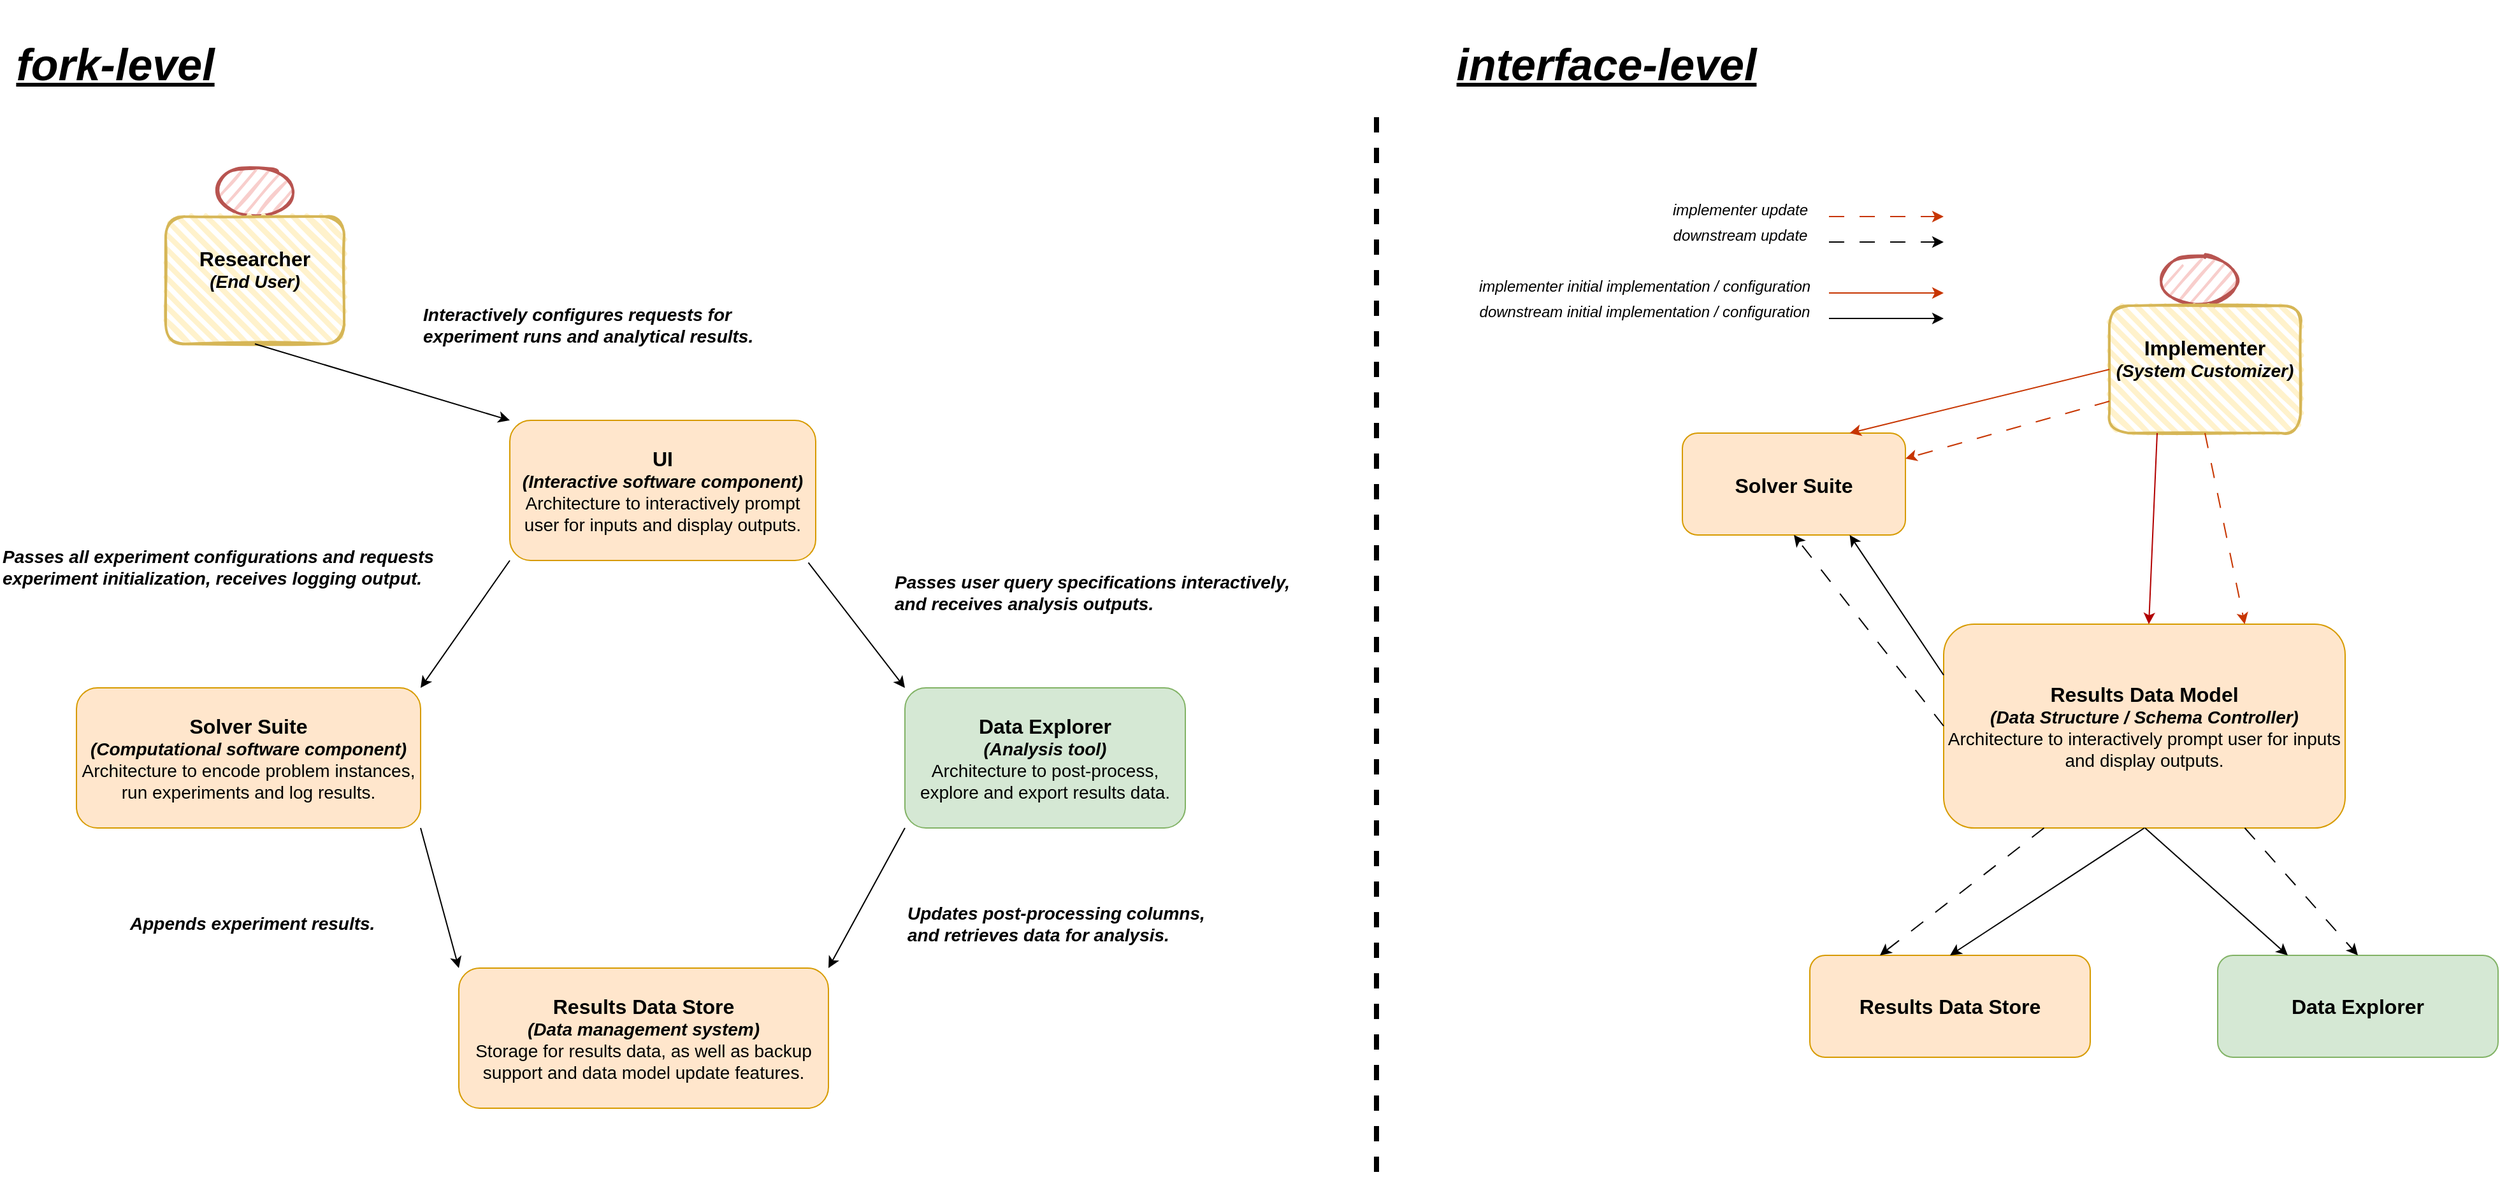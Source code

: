 <mxfile version="24.3.1" type="github">
  <diagram name="Page-1" id="tMpC0LhPOoGcTv_hHfYI">
    <mxGraphModel dx="2970" dy="1500" grid="1" gridSize="10" guides="1" tooltips="1" connect="1" arrows="1" fold="1" page="1" pageScale="1" pageWidth="850" pageHeight="1100" math="0" shadow="0">
      <root>
        <mxCell id="0" />
        <mxCell id="1" parent="0" />
        <mxCell id="NSehEJJ4nhmmulNn3Ske-30" value="&lt;font style=&quot;font-size: 16px;&quot;&gt;Data Explorer&lt;/font&gt;&lt;div&gt;&lt;i&gt;(Analysis tool)&lt;/i&gt;&lt;/div&gt;&lt;div&gt;&lt;span style=&quot;font-weight: normal;&quot;&gt;Architecture to post-process, explore and export results data.&lt;/span&gt;&lt;/div&gt;" style="rounded=1;whiteSpace=wrap;html=1;fillColor=#d5e8d4;strokeColor=#82b366;fontSize=14;fontStyle=1" parent="1" vertex="1">
          <mxGeometry x="160" y="630" width="220" height="110" as="geometry" />
        </mxCell>
        <mxCell id="NSehEJJ4nhmmulNn3Ske-41" value="" style="endArrow=classic;html=1;rounded=0;exitX=0;exitY=1;exitDx=0;exitDy=0;entryX=1;entryY=0;entryDx=0;entryDy=0;" parent="1" source="NSehEJJ4nhmmulNn3Ske-30" target="NSehEJJ4nhmmulNn3Ske-50" edge="1">
          <mxGeometry width="50" height="50" relative="1" as="geometry">
            <mxPoint x="-5" y="460" as="sourcePoint" />
            <mxPoint x="65" y="770" as="targetPoint" />
          </mxGeometry>
        </mxCell>
        <mxCell id="NSehEJJ4nhmmulNn3Ske-45" value="" style="endArrow=classic;html=1;rounded=0;entryX=0;entryY=0;entryDx=0;entryDy=0;exitX=1;exitY=1;exitDx=0;exitDy=0;" parent="1" source="NSehEJJ4nhmmulNn3Ske-51" target="NSehEJJ4nhmmulNn3Ske-50" edge="1">
          <mxGeometry width="50" height="50" relative="1" as="geometry">
            <mxPoint x="-120" y="650" as="sourcePoint" />
            <mxPoint x="-55" y="770" as="targetPoint" />
          </mxGeometry>
        </mxCell>
        <mxCell id="NSehEJJ4nhmmulNn3Ske-48" value="" style="endArrow=classic;html=1;rounded=0;entryX=0;entryY=0;entryDx=0;entryDy=0;exitX=0.976;exitY=1.015;exitDx=0;exitDy=0;exitPerimeter=0;" parent="1" source="NSehEJJ4nhmmulNn3Ske-49" target="NSehEJJ4nhmmulNn3Ske-30" edge="1">
          <mxGeometry width="50" height="50" relative="1" as="geometry">
            <mxPoint x="80" y="450" as="sourcePoint" />
            <mxPoint x="40" y="510" as="targetPoint" />
          </mxGeometry>
        </mxCell>
        <mxCell id="NSehEJJ4nhmmulNn3Ske-49" value="&lt;div&gt;&lt;font size=&quot;3&quot;&gt;UI&lt;/font&gt;&lt;/div&gt;&lt;div&gt;&lt;i&gt;(Interactive software component)&lt;/i&gt;&lt;/div&gt;&lt;div&gt;&lt;span style=&quot;font-weight: normal;&quot;&gt;Architecture to interactively prompt user for inputs and display outputs.&lt;/span&gt;&lt;/div&gt;" style="rounded=1;whiteSpace=wrap;html=1;fillColor=#ffe6cc;strokeColor=#d79b00;fontSize=14;fontStyle=1" parent="1" vertex="1">
          <mxGeometry x="-150" y="420" width="240" height="110" as="geometry" />
        </mxCell>
        <mxCell id="NSehEJJ4nhmmulNn3Ske-50" value="&lt;div&gt;&lt;font size=&quot;3&quot;&gt;Results Data Store&lt;/font&gt;&lt;/div&gt;&lt;div&gt;&lt;i&gt;(Data management system)&lt;/i&gt;&lt;/div&gt;&lt;div&gt;&lt;span style=&quot;font-weight: normal;&quot;&gt;Storage for results data, as well as backup support and data model update features.&lt;/span&gt;&lt;br&gt;&lt;/div&gt;" style="rounded=1;whiteSpace=wrap;html=1;fillColor=#ffe6cc;strokeColor=#d79b00;fontSize=14;fontStyle=1" parent="1" vertex="1">
          <mxGeometry x="-190" y="850" width="290" height="110" as="geometry" />
        </mxCell>
        <mxCell id="NSehEJJ4nhmmulNn3Ske-51" value="&lt;div&gt;&lt;font size=&quot;3&quot;&gt;Solver Suite&lt;/font&gt;&lt;/div&gt;&lt;div&gt;&lt;i&gt;(Computational software component)&lt;/i&gt;&lt;/div&gt;&lt;div&gt;&lt;span style=&quot;font-weight: normal;&quot;&gt;Architecture to encode problem instances, run experiments and &lt;/span&gt;&lt;span style=&quot;font-weight: 400;&quot;&gt;log results.&lt;/span&gt;&lt;/div&gt;" style="rounded=1;whiteSpace=wrap;html=1;fillColor=#ffe6cc;strokeColor=#d79b00;fontSize=14;fontStyle=1" parent="1" vertex="1">
          <mxGeometry x="-490" y="630" width="270" height="110" as="geometry" />
        </mxCell>
        <mxCell id="NSehEJJ4nhmmulNn3Ske-52" value="Passes user query specifications interactively,&amp;nbsp;&lt;div&gt;and receives analysis outputs.&lt;/div&gt;" style="text;html=1;align=left;verticalAlign=middle;resizable=0;points=[];autosize=1;strokeColor=none;fillColor=none;fontSize=14;fontStyle=3" parent="1" vertex="1">
          <mxGeometry x="150" y="530" width="310" height="50" as="geometry" />
        </mxCell>
        <mxCell id="NSehEJJ4nhmmulNn3Ske-53" value="Updates post-processing columns,&amp;nbsp;&lt;div&gt;and retrieves data for analysis.&lt;/div&gt;" style="text;html=1;align=left;verticalAlign=middle;resizable=0;points=[];autosize=1;strokeColor=none;fillColor=none;fontSize=14;fontStyle=3" parent="1" vertex="1">
          <mxGeometry x="160" y="790" width="240" height="50" as="geometry" />
        </mxCell>
        <mxCell id="NSehEJJ4nhmmulNn3Ske-54" value="Appends experiment results." style="text;html=1;align=left;verticalAlign=middle;resizable=0;points=[];autosize=1;strokeColor=none;fillColor=none;fontSize=14;fontStyle=3" parent="1" vertex="1">
          <mxGeometry x="-450" y="800" width="200" height="30" as="geometry" />
        </mxCell>
        <mxCell id="NSehEJJ4nhmmulNn3Ske-55" value="" style="endArrow=classic;html=1;rounded=0;entryX=1;entryY=0;entryDx=0;entryDy=0;exitX=0;exitY=1;exitDx=0;exitDy=0;" parent="1" source="NSehEJJ4nhmmulNn3Ske-49" target="NSehEJJ4nhmmulNn3Ske-51" edge="1">
          <mxGeometry width="50" height="50" relative="1" as="geometry">
            <mxPoint x="109" y="452" as="sourcePoint" />
            <mxPoint x="160" y="570" as="targetPoint" />
          </mxGeometry>
        </mxCell>
        <mxCell id="NSehEJJ4nhmmulNn3Ske-56" value="Passes all experiment configurations and requests&amp;nbsp;&lt;div&gt;experiment initialization, receives logging output.&lt;/div&gt;" style="text;html=1;align=left;verticalAlign=middle;resizable=0;points=[];autosize=1;strokeColor=none;fillColor=none;fontSize=14;fontStyle=3" parent="1" vertex="1">
          <mxGeometry x="-550" y="510" width="340" height="50" as="geometry" />
        </mxCell>
        <mxCell id="NSehEJJ4nhmmulNn3Ske-59" value="" style="group" parent="1" vertex="1" connectable="0">
          <mxGeometry x="-420" y="220" width="140" height="140" as="geometry" />
        </mxCell>
        <mxCell id="NSehEJJ4nhmmulNn3Ske-57" value="" style="ellipse;whiteSpace=wrap;html=1;strokeWidth=2;fillWeight=2;hachureGap=8;fillColor=#f8cecc;fillStyle=dots;sketch=1;strokeColor=#b85450;" parent="NSehEJJ4nhmmulNn3Ske-59" vertex="1">
          <mxGeometry x="40" width="60" height="40" as="geometry" />
        </mxCell>
        <mxCell id="NSehEJJ4nhmmulNn3Ske-58" value="&lt;div style=&quot;font-weight: 700;&quot;&gt;&lt;font size=&quot;3&quot;&gt;Researcher&lt;/font&gt;&lt;/div&gt;&lt;div style=&quot;font-size: 14px; font-weight: 700;&quot;&gt;&lt;i&gt;(End User)&lt;/i&gt;&lt;/div&gt;&lt;div style=&quot;font-size: 14px; font-weight: 700;&quot;&gt;&lt;br&gt;&lt;/div&gt;" style="rounded=1;whiteSpace=wrap;html=1;strokeWidth=2;fillWeight=4;hachureGap=8;hachureAngle=45;fillColor=#fff2cc;sketch=1;strokeColor=#d6b656;" parent="NSehEJJ4nhmmulNn3Ske-59" vertex="1">
          <mxGeometry y="40" width="140" height="100" as="geometry" />
        </mxCell>
        <mxCell id="NSehEJJ4nhmmulNn3Ske-61" value="" style="endArrow=classic;html=1;rounded=0;exitX=0.5;exitY=1;exitDx=0;exitDy=0;entryX=0;entryY=0;entryDx=0;entryDy=0;" parent="1" source="NSehEJJ4nhmmulNn3Ske-58" target="NSehEJJ4nhmmulNn3Ske-49" edge="1">
          <mxGeometry width="50" height="50" relative="1" as="geometry">
            <mxPoint x="-30" y="540" as="sourcePoint" />
            <mxPoint x="20" y="490" as="targetPoint" />
          </mxGeometry>
        </mxCell>
        <mxCell id="NSehEJJ4nhmmulNn3Ske-62" value="Interactively configures requests for&amp;nbsp;&lt;div&gt;experiment runs and analytical results.&lt;/div&gt;" style="text;html=1;align=left;verticalAlign=middle;resizable=0;points=[];autosize=1;strokeColor=none;fillColor=none;fontSize=14;fontStyle=3" parent="1" vertex="1">
          <mxGeometry x="-220" y="320" width="260" height="50" as="geometry" />
        </mxCell>
        <mxCell id="fdHo5arIXuFQHOZvLe5t-1" value="&lt;font style=&quot;font-size: 16px;&quot;&gt;Data Explorer&lt;/font&gt;" style="rounded=1;whiteSpace=wrap;html=1;fillColor=#d5e8d4;strokeColor=#82b366;fontSize=14;fontStyle=1" vertex="1" parent="1">
          <mxGeometry x="1190" y="840" width="220" height="80" as="geometry" />
        </mxCell>
        <mxCell id="fdHo5arIXuFQHOZvLe5t-5" value="&lt;div&gt;&lt;font size=&quot;3&quot;&gt;Results Data Model&lt;/font&gt;&lt;/div&gt;&lt;div&gt;&lt;i&gt;(Data Structure / Schema Controller)&lt;/i&gt;&lt;/div&gt;&lt;div&gt;&lt;span style=&quot;font-weight: normal;&quot;&gt;Architecture to interactively prompt user for inputs and display outputs.&lt;/span&gt;&lt;/div&gt;" style="rounded=1;whiteSpace=wrap;html=1;fillColor=#ffe6cc;strokeColor=#d79b00;fontSize=14;fontStyle=1" vertex="1" parent="1">
          <mxGeometry x="975" y="580" width="315" height="160" as="geometry" />
        </mxCell>
        <mxCell id="fdHo5arIXuFQHOZvLe5t-6" value="&lt;div&gt;&lt;font size=&quot;3&quot;&gt;Results Data Store&lt;/font&gt;&lt;/div&gt;" style="rounded=1;whiteSpace=wrap;html=1;fillColor=#ffe6cc;strokeColor=#d79b00;fontSize=14;fontStyle=1" vertex="1" parent="1">
          <mxGeometry x="870" y="840" width="220" height="80" as="geometry" />
        </mxCell>
        <mxCell id="fdHo5arIXuFQHOZvLe5t-7" value="&lt;div&gt;&lt;font size=&quot;3&quot;&gt;&lt;br&gt;&lt;/font&gt;&lt;/div&gt;&lt;div&gt;&lt;font size=&quot;3&quot;&gt;Solver Suite&lt;/font&gt;&lt;/div&gt;&lt;div&gt;&lt;br&gt;&lt;/div&gt;" style="rounded=1;whiteSpace=wrap;html=1;fillColor=#ffe6cc;strokeColor=#d79b00;fontSize=14;fontStyle=1;fillStyle=auto;" vertex="1" parent="1">
          <mxGeometry x="770" y="430" width="175" height="80" as="geometry" />
        </mxCell>
        <mxCell id="fdHo5arIXuFQHOZvLe5t-13" value="" style="group" vertex="1" connectable="0" parent="1">
          <mxGeometry x="1105" y="290" width="150" height="140" as="geometry" />
        </mxCell>
        <mxCell id="fdHo5arIXuFQHOZvLe5t-14" value="" style="ellipse;whiteSpace=wrap;html=1;strokeWidth=2;fillWeight=2;hachureGap=8;fillColor=#f8cecc;fillStyle=dots;sketch=1;strokeColor=#b85450;" vertex="1" parent="fdHo5arIXuFQHOZvLe5t-13">
          <mxGeometry x="40" width="60" height="40" as="geometry" />
        </mxCell>
        <mxCell id="fdHo5arIXuFQHOZvLe5t-15" value="&lt;div style=&quot;font-weight: 700;&quot;&gt;&lt;font size=&quot;3&quot;&gt;Implementer&lt;/font&gt;&lt;/div&gt;&lt;div style=&quot;font-size: 14px; font-weight: 700;&quot;&gt;&lt;i&gt;(System Customizer)&lt;/i&gt;&lt;/div&gt;&lt;div style=&quot;font-size: 14px; font-weight: 700;&quot;&gt;&lt;br&gt;&lt;/div&gt;" style="rounded=1;whiteSpace=wrap;html=1;strokeWidth=2;fillWeight=4;hachureGap=8;hachureAngle=45;fillColor=#fff2cc;sketch=1;strokeColor=#d6b656;" vertex="1" parent="fdHo5arIXuFQHOZvLe5t-13">
          <mxGeometry y="40" width="150" height="100" as="geometry" />
        </mxCell>
        <mxCell id="fdHo5arIXuFQHOZvLe5t-20" value="" style="endArrow=classic;html=1;rounded=0;exitX=0.25;exitY=1;exitDx=0;exitDy=0;fillColor=#e51400;strokeColor=#B20000;" edge="1" parent="1" source="fdHo5arIXuFQHOZvLe5t-15" target="fdHo5arIXuFQHOZvLe5t-5">
          <mxGeometry width="50" height="50" relative="1" as="geometry">
            <mxPoint x="1005" y="580" as="sourcePoint" />
            <mxPoint x="1055" y="530" as="targetPoint" />
          </mxGeometry>
        </mxCell>
        <mxCell id="fdHo5arIXuFQHOZvLe5t-21" value="" style="endArrow=classic;html=1;rounded=0;exitX=0;exitY=0.5;exitDx=0;exitDy=0;entryX=0.75;entryY=0;entryDx=0;entryDy=0;fillColor=#fa6800;strokeColor=#C73500;" edge="1" parent="1" source="fdHo5arIXuFQHOZvLe5t-15" target="fdHo5arIXuFQHOZvLe5t-7">
          <mxGeometry width="50" height="50" relative="1" as="geometry">
            <mxPoint x="1052" y="395" as="sourcePoint" />
            <mxPoint x="1045" y="545" as="targetPoint" />
          </mxGeometry>
        </mxCell>
        <mxCell id="fdHo5arIXuFQHOZvLe5t-22" value="" style="endArrow=classic;html=1;rounded=0;exitX=0.5;exitY=1;exitDx=0;exitDy=0;entryX=0.75;entryY=0;entryDx=0;entryDy=0;dashed=1;dashPattern=12 12;fillColor=#fa6800;strokeColor=#C73500;" edge="1" parent="1" source="fdHo5arIXuFQHOZvLe5t-15" target="fdHo5arIXuFQHOZvLe5t-5">
          <mxGeometry width="50" height="50" relative="1" as="geometry">
            <mxPoint x="1183.5" y="440" as="sourcePoint" />
            <mxPoint x="1195" y="560" as="targetPoint" />
          </mxGeometry>
        </mxCell>
        <mxCell id="fdHo5arIXuFQHOZvLe5t-23" value="" style="endArrow=classic;html=1;rounded=0;exitX=0;exitY=0.5;exitDx=0;exitDy=0;entryX=0.5;entryY=1;entryDx=0;entryDy=0;dashed=1;dashPattern=12 12;" edge="1" parent="1" source="fdHo5arIXuFQHOZvLe5t-5" target="fdHo5arIXuFQHOZvLe5t-7">
          <mxGeometry width="50" height="50" relative="1" as="geometry">
            <mxPoint x="845" y="580" as="sourcePoint" />
            <mxPoint x="876" y="730" as="targetPoint" />
          </mxGeometry>
        </mxCell>
        <mxCell id="fdHo5arIXuFQHOZvLe5t-25" value="" style="endArrow=classic;html=1;rounded=0;exitX=0.5;exitY=1;exitDx=0;exitDy=0;dashed=1;dashPattern=12 12;fillColor=#fa6800;strokeColor=#C73500;" edge="1" parent="1">
          <mxGeometry width="50" height="50" relative="1" as="geometry">
            <mxPoint x="885" y="260" as="sourcePoint" />
            <mxPoint x="975" y="260" as="targetPoint" />
          </mxGeometry>
        </mxCell>
        <mxCell id="fdHo5arIXuFQHOZvLe5t-27" value="" style="endArrow=classic;html=1;rounded=0;dashed=1;dashPattern=12 12;" edge="1" parent="1">
          <mxGeometry width="50" height="50" relative="1" as="geometry">
            <mxPoint x="885" y="280" as="sourcePoint" />
            <mxPoint x="975" y="280" as="targetPoint" />
          </mxGeometry>
        </mxCell>
        <mxCell id="fdHo5arIXuFQHOZvLe5t-28" value="" style="endArrow=classic;html=1;rounded=0;entryX=0.75;entryY=0;entryDx=0;entryDy=0;" edge="1" parent="1">
          <mxGeometry width="50" height="50" relative="1" as="geometry">
            <mxPoint x="885" y="340" as="sourcePoint" />
            <mxPoint x="975" y="340" as="targetPoint" />
          </mxGeometry>
        </mxCell>
        <mxCell id="fdHo5arIXuFQHOZvLe5t-29" value="" style="endArrow=classic;html=1;rounded=0;entryX=0.75;entryY=0;entryDx=0;entryDy=0;fillColor=#fa6800;strokeColor=#C73500;" edge="1" parent="1">
          <mxGeometry width="50" height="50" relative="1" as="geometry">
            <mxPoint x="885" y="320" as="sourcePoint" />
            <mxPoint x="975" y="320" as="targetPoint" />
          </mxGeometry>
        </mxCell>
        <mxCell id="fdHo5arIXuFQHOZvLe5t-30" value="" style="endArrow=classic;html=1;rounded=0;exitX=0;exitY=0.25;exitDx=0;exitDy=0;entryX=0.75;entryY=1;entryDx=0;entryDy=0;" edge="1" parent="1" source="fdHo5arIXuFQHOZvLe5t-5" target="fdHo5arIXuFQHOZvLe5t-7">
          <mxGeometry width="50" height="50" relative="1" as="geometry">
            <mxPoint x="825" y="640" as="sourcePoint" />
            <mxPoint x="875" y="590" as="targetPoint" />
          </mxGeometry>
        </mxCell>
        <mxCell id="fdHo5arIXuFQHOZvLe5t-31" value="&lt;i&gt;implementer update&lt;/i&gt;" style="text;html=1;align=center;verticalAlign=middle;resizable=0;points=[];autosize=1;strokeColor=none;fillColor=none;" vertex="1" parent="1">
          <mxGeometry x="750" y="240" width="130" height="30" as="geometry" />
        </mxCell>
        <mxCell id="fdHo5arIXuFQHOZvLe5t-32" value="&lt;i&gt;downstream update&lt;/i&gt;" style="text;html=1;align=center;verticalAlign=middle;resizable=0;points=[];autosize=1;strokeColor=none;fillColor=none;" vertex="1" parent="1">
          <mxGeometry x="750" y="260" width="130" height="30" as="geometry" />
        </mxCell>
        <mxCell id="fdHo5arIXuFQHOZvLe5t-33" value="&lt;i&gt;implementer initial implementation / configuration&lt;/i&gt;" style="text;html=1;align=center;verticalAlign=middle;resizable=0;points=[];autosize=1;strokeColor=none;fillColor=none;" vertex="1" parent="1">
          <mxGeometry x="600" y="300" width="280" height="30" as="geometry" />
        </mxCell>
        <mxCell id="fdHo5arIXuFQHOZvLe5t-34" value="&lt;i&gt;downstream initial implementation / configuration&lt;/i&gt;" style="text;html=1;align=center;verticalAlign=middle;resizable=0;points=[];autosize=1;strokeColor=none;fillColor=none;" vertex="1" parent="1">
          <mxGeometry x="600" y="320" width="280" height="30" as="geometry" />
        </mxCell>
        <mxCell id="fdHo5arIXuFQHOZvLe5t-35" value="" style="endArrow=classic;html=1;rounded=0;exitX=0.25;exitY=1;exitDx=0;exitDy=0;entryX=0.25;entryY=0;entryDx=0;entryDy=0;dashed=1;dashPattern=12 12;" edge="1" parent="1" source="fdHo5arIXuFQHOZvLe5t-5" target="fdHo5arIXuFQHOZvLe5t-6">
          <mxGeometry width="50" height="50" relative="1" as="geometry">
            <mxPoint x="935" y="710" as="sourcePoint" />
            <mxPoint x="985" y="660" as="targetPoint" />
          </mxGeometry>
        </mxCell>
        <mxCell id="fdHo5arIXuFQHOZvLe5t-36" value="" style="endArrow=classic;html=1;rounded=0;exitX=0.5;exitY=1;exitDx=0;exitDy=0;entryX=0.5;entryY=0;entryDx=0;entryDy=0;" edge="1" parent="1" source="fdHo5arIXuFQHOZvLe5t-5" target="fdHo5arIXuFQHOZvLe5t-6">
          <mxGeometry width="50" height="50" relative="1" as="geometry">
            <mxPoint x="935" y="710" as="sourcePoint" />
            <mxPoint x="985" y="660" as="targetPoint" />
          </mxGeometry>
        </mxCell>
        <mxCell id="fdHo5arIXuFQHOZvLe5t-37" value="" style="endArrow=classic;html=1;rounded=0;entryX=0.25;entryY=0;entryDx=0;entryDy=0;" edge="1" parent="1" target="fdHo5arIXuFQHOZvLe5t-1">
          <mxGeometry width="50" height="50" relative="1" as="geometry">
            <mxPoint x="1133" y="740" as="sourcePoint" />
            <mxPoint x="985" y="660" as="targetPoint" />
          </mxGeometry>
        </mxCell>
        <mxCell id="fdHo5arIXuFQHOZvLe5t-38" value="" style="endArrow=classic;html=1;rounded=0;entryX=0.5;entryY=0;entryDx=0;entryDy=0;exitX=0.75;exitY=1;exitDx=0;exitDy=0;dashed=1;dashPattern=12 12;" edge="1" parent="1" source="fdHo5arIXuFQHOZvLe5t-5" target="fdHo5arIXuFQHOZvLe5t-1">
          <mxGeometry width="50" height="50" relative="1" as="geometry">
            <mxPoint x="1255" y="760" as="sourcePoint" />
            <mxPoint x="985" y="660" as="targetPoint" />
          </mxGeometry>
        </mxCell>
        <mxCell id="fdHo5arIXuFQHOZvLe5t-39" value="&lt;h1 style=&quot;font-size: 35px;&quot;&gt;&lt;i&gt;fork-level&lt;/i&gt;&lt;/h1&gt;" style="text;html=1;align=center;verticalAlign=middle;resizable=0;points=[];autosize=1;strokeColor=none;fillColor=none;fontSize=35;fontStyle=4" vertex="1" parent="1">
          <mxGeometry x="-550" y="90" width="180" height="100" as="geometry" />
        </mxCell>
        <mxCell id="fdHo5arIXuFQHOZvLe5t-40" value="" style="endArrow=none;dashed=1;html=1;rounded=0;fontSize=15;strokeWidth=4;" edge="1" parent="1">
          <mxGeometry width="50" height="50" relative="1" as="geometry">
            <mxPoint x="530" y="1010" as="sourcePoint" />
            <mxPoint x="530" y="170" as="targetPoint" />
          </mxGeometry>
        </mxCell>
        <mxCell id="fdHo5arIXuFQHOZvLe5t-41" value="&lt;h1 style=&quot;font-size: 35px;&quot;&gt;&lt;i&gt;interface-level&lt;/i&gt;&lt;/h1&gt;" style="text;html=1;align=center;verticalAlign=middle;resizable=0;points=[];autosize=1;strokeColor=none;fillColor=none;fontSize=35;fontStyle=4" vertex="1" parent="1">
          <mxGeometry x="580" y="90" width="260" height="100" as="geometry" />
        </mxCell>
        <mxCell id="fdHo5arIXuFQHOZvLe5t-42" value="" style="endArrow=classic;html=1;rounded=0;exitX=0;exitY=0.75;exitDx=0;exitDy=0;entryX=1;entryY=0.25;entryDx=0;entryDy=0;dashed=1;dashPattern=12 12;fillColor=#fa6800;strokeColor=#C73500;" edge="1" parent="1" source="fdHo5arIXuFQHOZvLe5t-15" target="fdHo5arIXuFQHOZvLe5t-7">
          <mxGeometry width="50" height="50" relative="1" as="geometry">
            <mxPoint x="1190" y="440" as="sourcePoint" />
            <mxPoint x="1221" y="590" as="targetPoint" />
          </mxGeometry>
        </mxCell>
      </root>
    </mxGraphModel>
  </diagram>
</mxfile>
